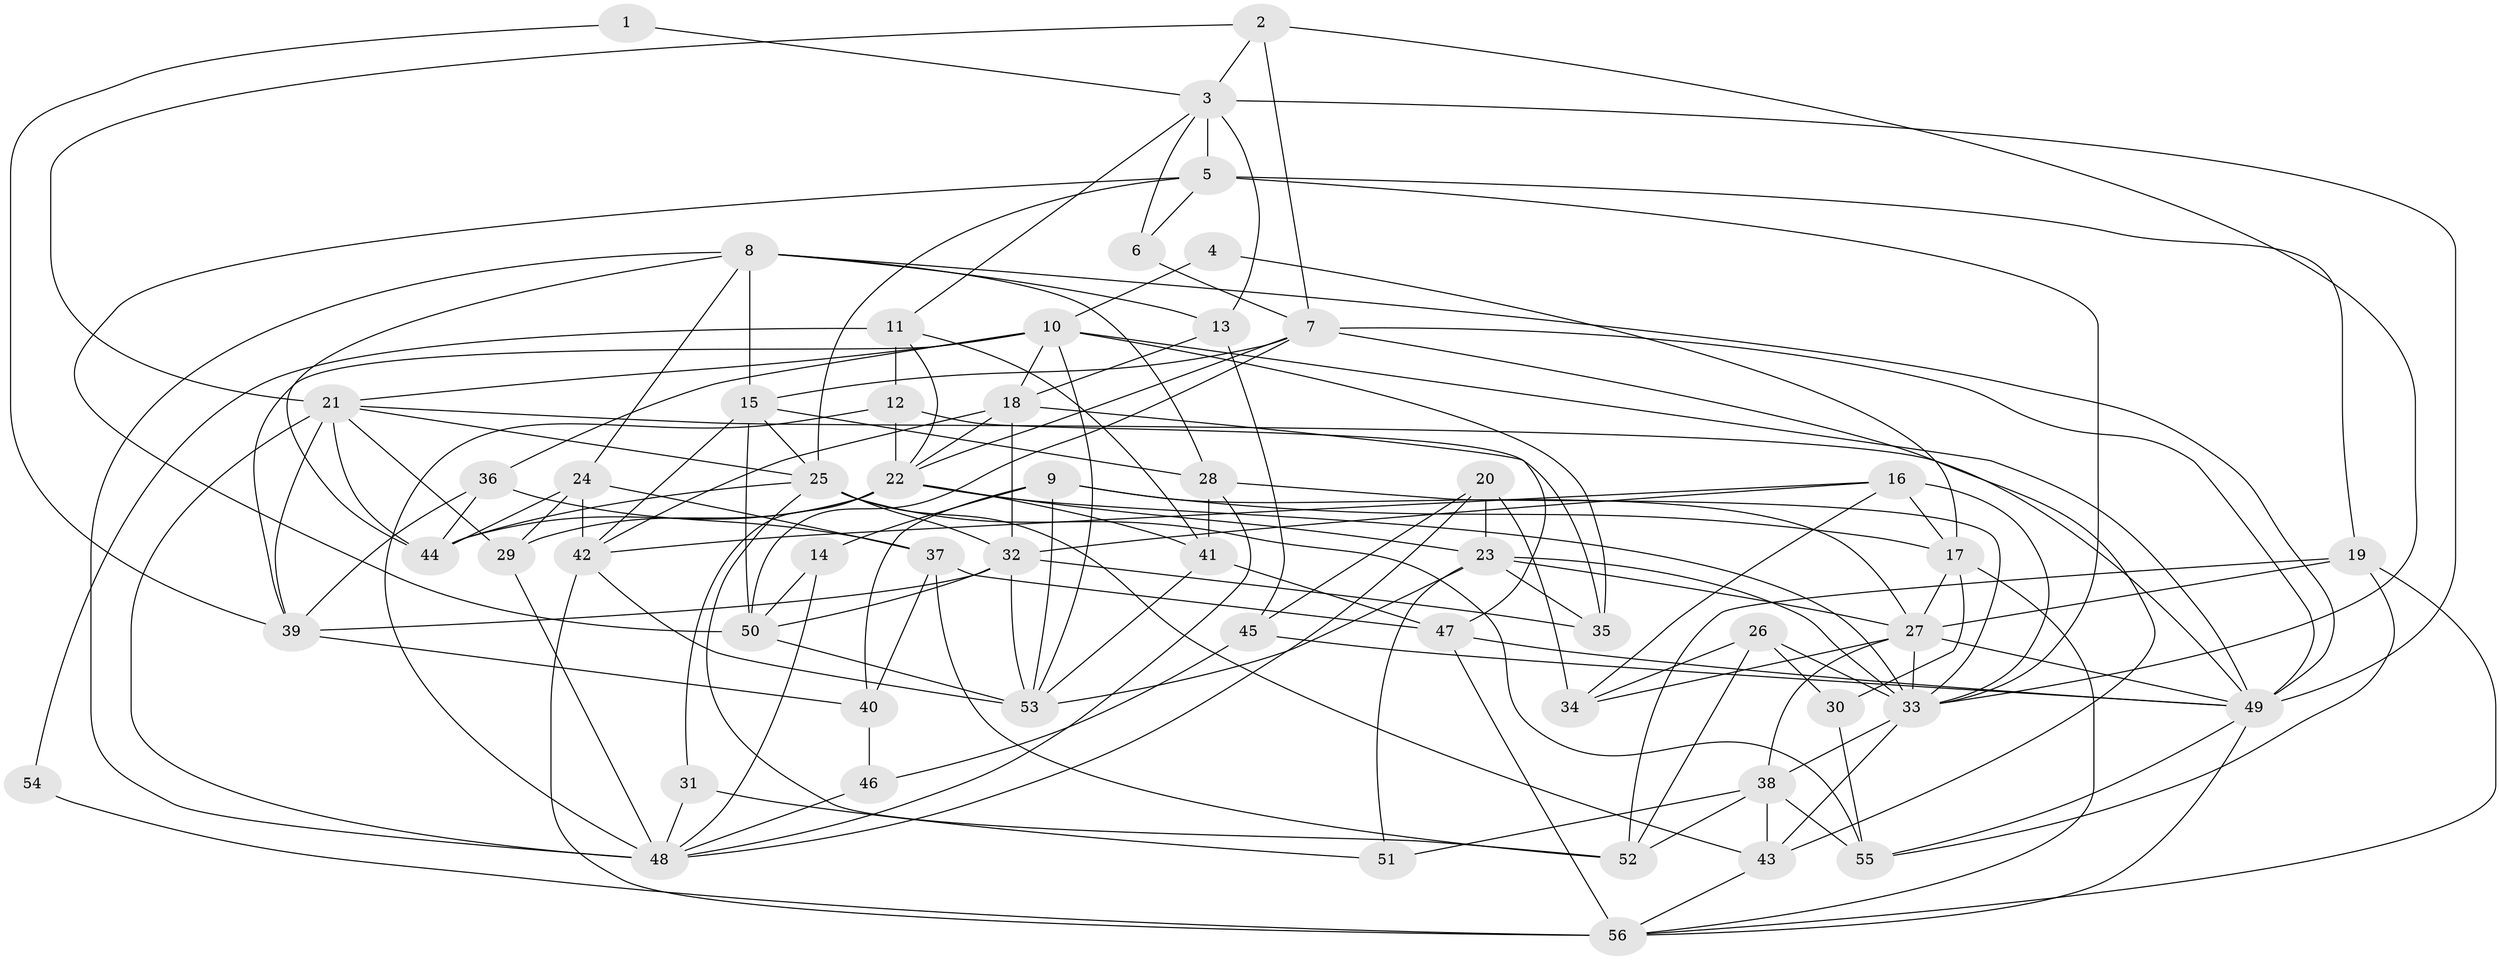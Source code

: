 // original degree distribution, {2: 0.15178571428571427, 4: 0.21428571428571427, 5: 0.24107142857142858, 6: 0.08928571428571429, 3: 0.25892857142857145, 8: 0.008928571428571428, 7: 0.03571428571428571}
// Generated by graph-tools (version 1.1) at 2025/01/03/09/25 03:01:58]
// undirected, 56 vertices, 151 edges
graph export_dot {
graph [start="1"]
  node [color=gray90,style=filled];
  1;
  2;
  3;
  4;
  5;
  6;
  7;
  8;
  9;
  10;
  11;
  12;
  13;
  14;
  15;
  16;
  17;
  18;
  19;
  20;
  21;
  22;
  23;
  24;
  25;
  26;
  27;
  28;
  29;
  30;
  31;
  32;
  33;
  34;
  35;
  36;
  37;
  38;
  39;
  40;
  41;
  42;
  43;
  44;
  45;
  46;
  47;
  48;
  49;
  50;
  51;
  52;
  53;
  54;
  55;
  56;
  1 -- 3 [weight=1.0];
  1 -- 39 [weight=1.0];
  2 -- 3 [weight=1.0];
  2 -- 7 [weight=1.0];
  2 -- 21 [weight=1.0];
  2 -- 33 [weight=1.0];
  3 -- 5 [weight=1.0];
  3 -- 6 [weight=1.0];
  3 -- 11 [weight=2.0];
  3 -- 13 [weight=1.0];
  3 -- 49 [weight=2.0];
  4 -- 10 [weight=1.0];
  4 -- 17 [weight=1.0];
  5 -- 6 [weight=1.0];
  5 -- 19 [weight=1.0];
  5 -- 25 [weight=1.0];
  5 -- 33 [weight=2.0];
  5 -- 50 [weight=1.0];
  6 -- 7 [weight=1.0];
  7 -- 15 [weight=1.0];
  7 -- 22 [weight=1.0];
  7 -- 43 [weight=1.0];
  7 -- 49 [weight=1.0];
  7 -- 50 [weight=2.0];
  8 -- 13 [weight=1.0];
  8 -- 15 [weight=1.0];
  8 -- 24 [weight=1.0];
  8 -- 28 [weight=1.0];
  8 -- 44 [weight=1.0];
  8 -- 48 [weight=1.0];
  8 -- 49 [weight=1.0];
  9 -- 14 [weight=1.0];
  9 -- 17 [weight=1.0];
  9 -- 27 [weight=1.0];
  9 -- 40 [weight=1.0];
  9 -- 53 [weight=1.0];
  10 -- 18 [weight=1.0];
  10 -- 21 [weight=1.0];
  10 -- 35 [weight=1.0];
  10 -- 36 [weight=1.0];
  10 -- 39 [weight=1.0];
  10 -- 49 [weight=1.0];
  10 -- 53 [weight=1.0];
  11 -- 12 [weight=1.0];
  11 -- 22 [weight=1.0];
  11 -- 41 [weight=1.0];
  11 -- 54 [weight=1.0];
  12 -- 22 [weight=1.0];
  12 -- 35 [weight=1.0];
  12 -- 48 [weight=1.0];
  13 -- 18 [weight=1.0];
  13 -- 45 [weight=1.0];
  14 -- 48 [weight=1.0];
  14 -- 50 [weight=1.0];
  15 -- 25 [weight=1.0];
  15 -- 28 [weight=1.0];
  15 -- 42 [weight=2.0];
  15 -- 50 [weight=1.0];
  16 -- 17 [weight=1.0];
  16 -- 32 [weight=1.0];
  16 -- 33 [weight=1.0];
  16 -- 34 [weight=1.0];
  16 -- 42 [weight=1.0];
  17 -- 27 [weight=1.0];
  17 -- 30 [weight=1.0];
  17 -- 56 [weight=1.0];
  18 -- 22 [weight=2.0];
  18 -- 32 [weight=1.0];
  18 -- 42 [weight=1.0];
  18 -- 47 [weight=1.0];
  19 -- 27 [weight=1.0];
  19 -- 52 [weight=1.0];
  19 -- 55 [weight=1.0];
  19 -- 56 [weight=1.0];
  20 -- 23 [weight=1.0];
  20 -- 34 [weight=2.0];
  20 -- 45 [weight=1.0];
  20 -- 48 [weight=1.0];
  21 -- 25 [weight=1.0];
  21 -- 29 [weight=1.0];
  21 -- 39 [weight=1.0];
  21 -- 44 [weight=1.0];
  21 -- 48 [weight=2.0];
  21 -- 49 [weight=1.0];
  22 -- 23 [weight=1.0];
  22 -- 29 [weight=1.0];
  22 -- 31 [weight=1.0];
  22 -- 33 [weight=2.0];
  22 -- 41 [weight=1.0];
  22 -- 44 [weight=1.0];
  23 -- 27 [weight=1.0];
  23 -- 33 [weight=1.0];
  23 -- 35 [weight=1.0];
  23 -- 51 [weight=1.0];
  23 -- 53 [weight=1.0];
  24 -- 29 [weight=1.0];
  24 -- 37 [weight=1.0];
  24 -- 42 [weight=2.0];
  24 -- 44 [weight=1.0];
  25 -- 32 [weight=1.0];
  25 -- 43 [weight=1.0];
  25 -- 44 [weight=1.0];
  25 -- 52 [weight=1.0];
  25 -- 55 [weight=1.0];
  26 -- 30 [weight=1.0];
  26 -- 33 [weight=1.0];
  26 -- 34 [weight=1.0];
  26 -- 52 [weight=1.0];
  27 -- 33 [weight=1.0];
  27 -- 34 [weight=1.0];
  27 -- 38 [weight=1.0];
  27 -- 49 [weight=1.0];
  28 -- 33 [weight=1.0];
  28 -- 41 [weight=1.0];
  28 -- 48 [weight=1.0];
  29 -- 48 [weight=1.0];
  30 -- 55 [weight=1.0];
  31 -- 48 [weight=1.0];
  31 -- 51 [weight=1.0];
  32 -- 35 [weight=1.0];
  32 -- 39 [weight=1.0];
  32 -- 50 [weight=1.0];
  32 -- 53 [weight=1.0];
  33 -- 38 [weight=2.0];
  33 -- 43 [weight=1.0];
  36 -- 37 [weight=1.0];
  36 -- 39 [weight=1.0];
  36 -- 44 [weight=1.0];
  37 -- 40 [weight=1.0];
  37 -- 47 [weight=1.0];
  37 -- 52 [weight=1.0];
  38 -- 43 [weight=1.0];
  38 -- 51 [weight=1.0];
  38 -- 52 [weight=1.0];
  38 -- 55 [weight=1.0];
  39 -- 40 [weight=1.0];
  40 -- 46 [weight=1.0];
  41 -- 47 [weight=1.0];
  41 -- 53 [weight=1.0];
  42 -- 53 [weight=1.0];
  42 -- 56 [weight=2.0];
  43 -- 56 [weight=1.0];
  45 -- 46 [weight=1.0];
  45 -- 49 [weight=2.0];
  46 -- 48 [weight=1.0];
  47 -- 49 [weight=2.0];
  47 -- 56 [weight=1.0];
  49 -- 55 [weight=1.0];
  49 -- 56 [weight=1.0];
  50 -- 53 [weight=1.0];
  54 -- 56 [weight=1.0];
}
